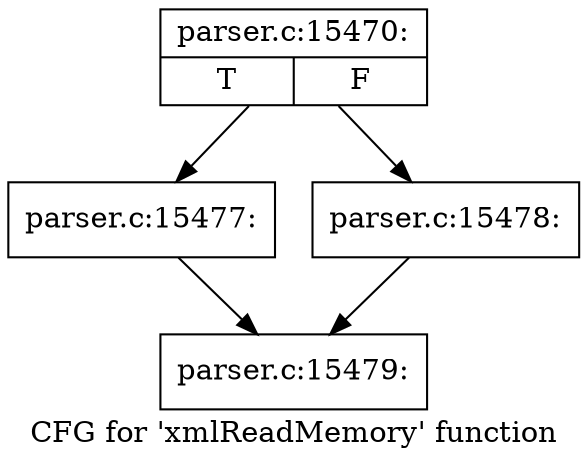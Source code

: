 digraph "CFG for 'xmlReadMemory' function" {
	label="CFG for 'xmlReadMemory' function";

	Node0x5fcb830 [shape=record,label="{parser.c:15470:|{<s0>T|<s1>F}}"];
	Node0x5fcb830 -> Node0x5fce5f0;
	Node0x5fcb830 -> Node0x5fce640;
	Node0x5fce5f0 [shape=record,label="{parser.c:15477:}"];
	Node0x5fce5f0 -> Node0x5fcb7e0;
	Node0x5fce640 [shape=record,label="{parser.c:15478:}"];
	Node0x5fce640 -> Node0x5fcb7e0;
	Node0x5fcb7e0 [shape=record,label="{parser.c:15479:}"];
}
